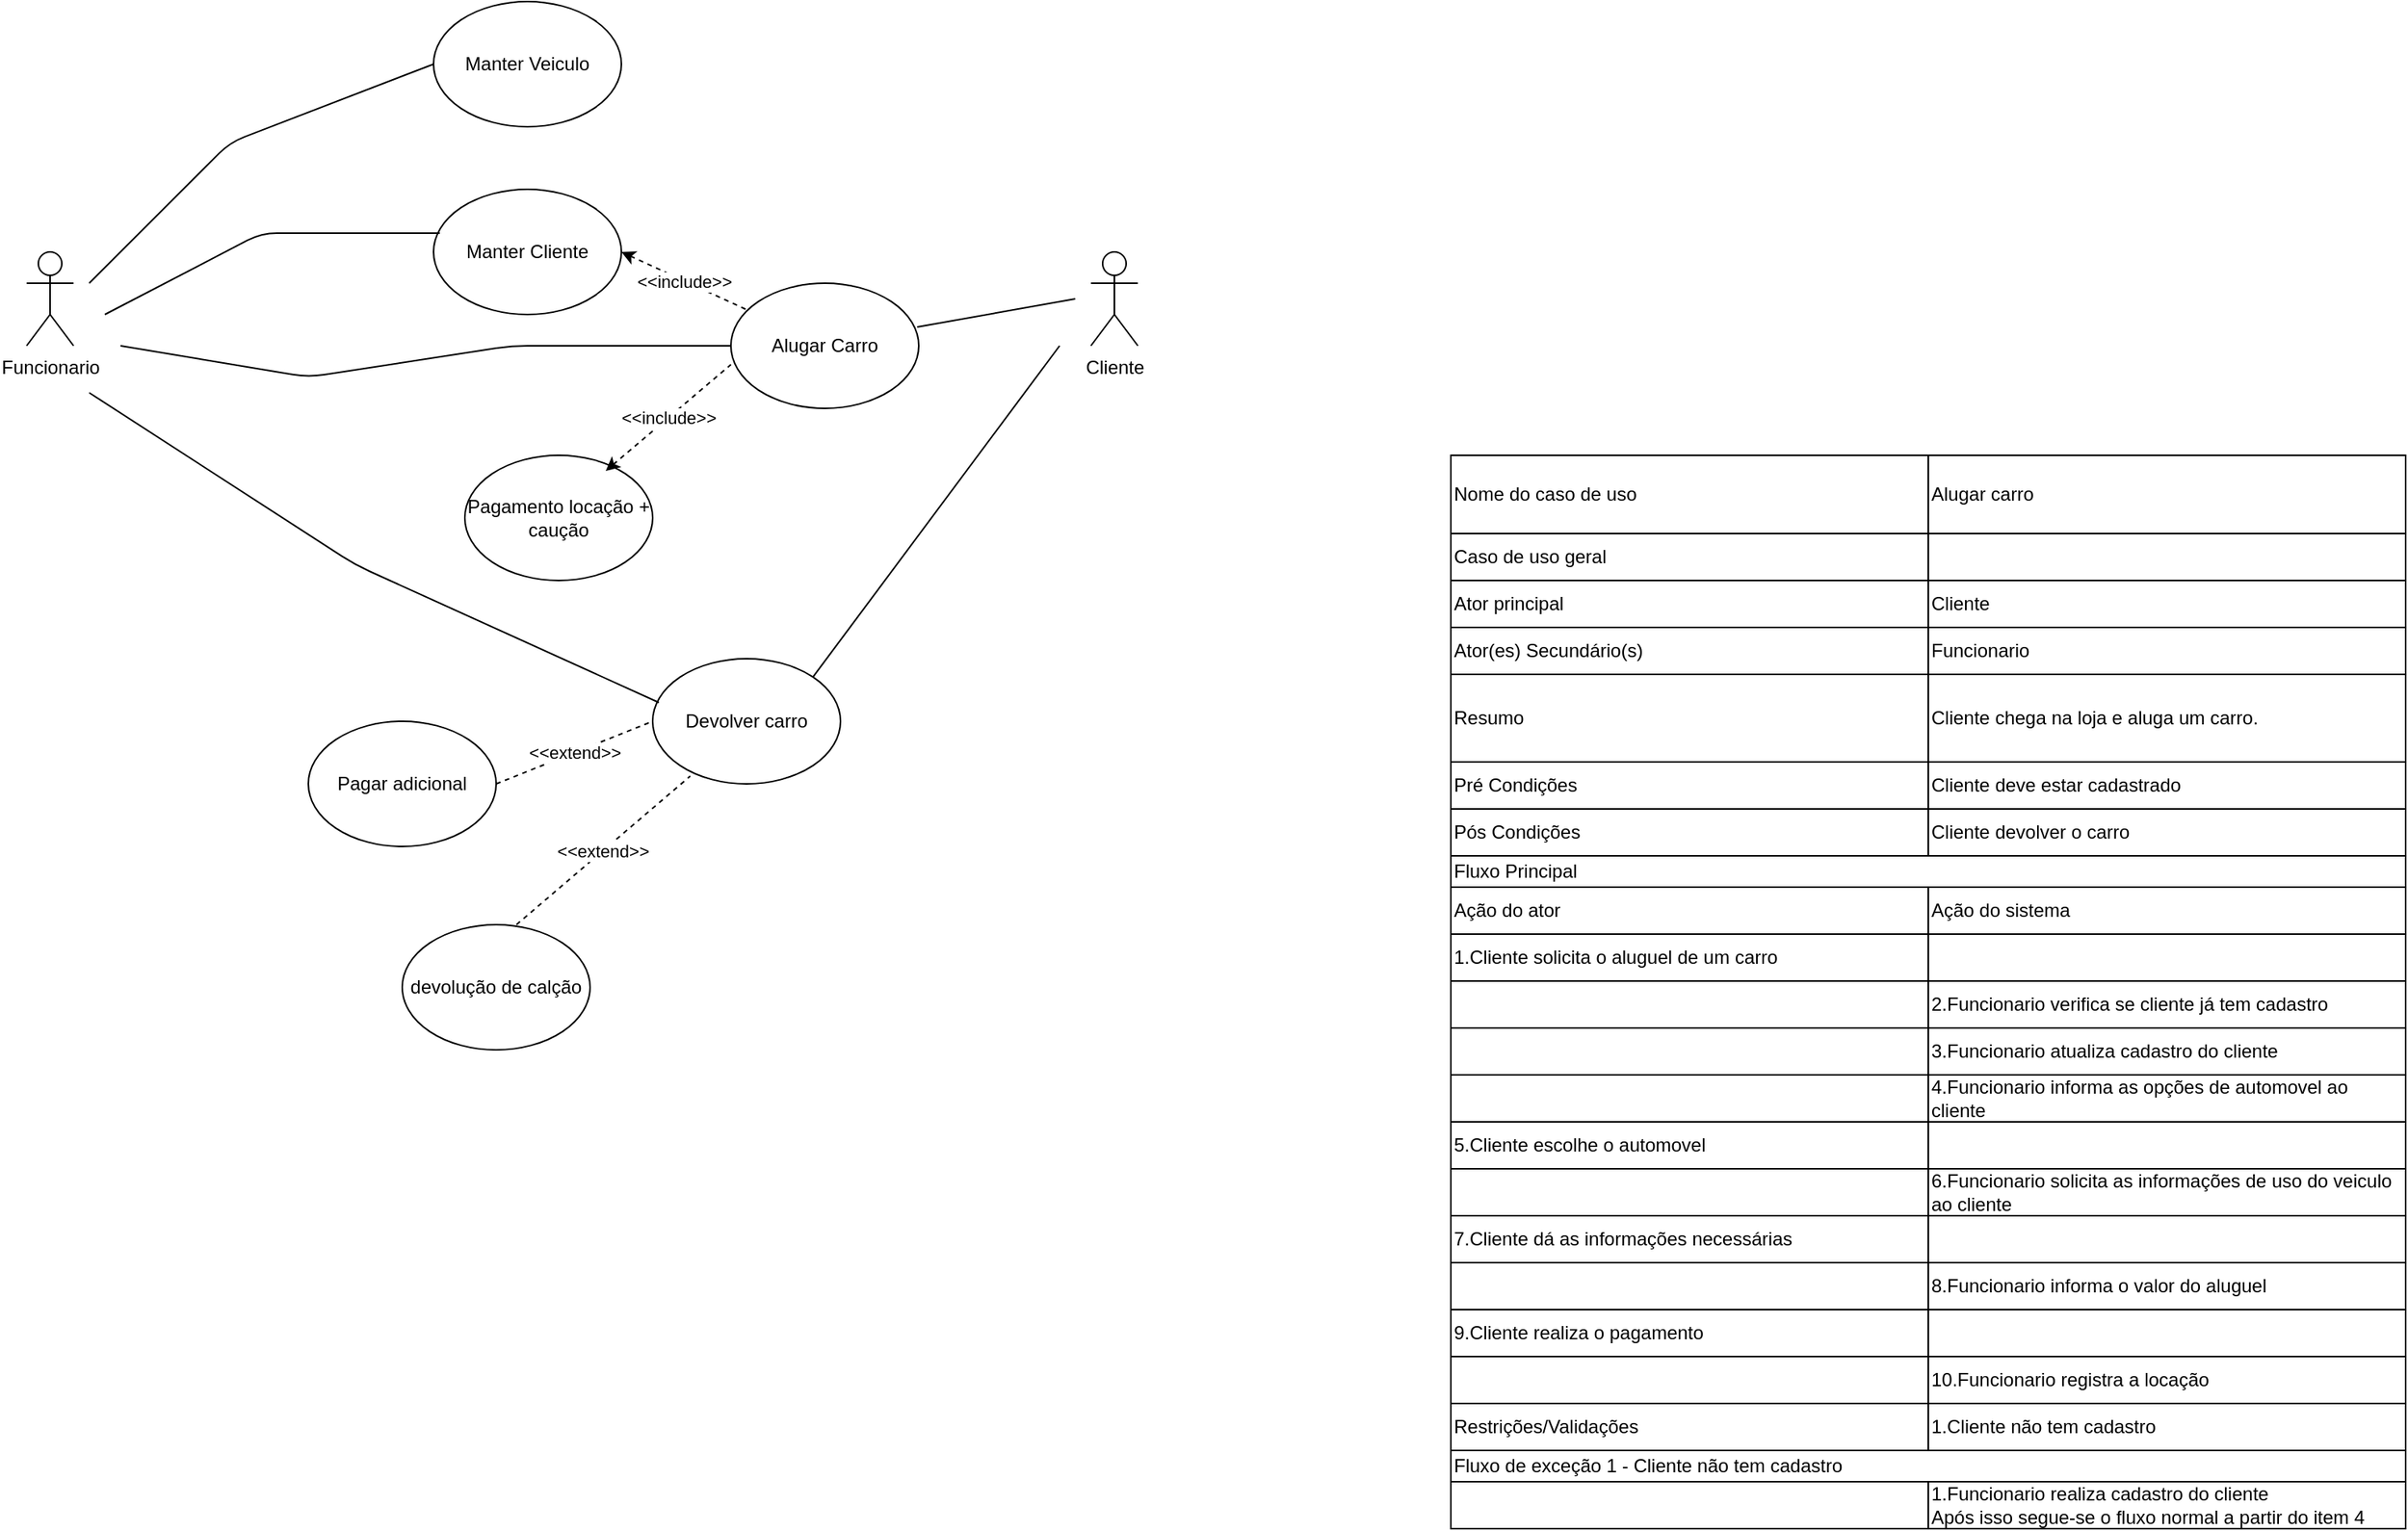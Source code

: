 <mxfile version="12.1.0" type="github" pages="1"><diagram id="2vVYBGFaRR4AMC-wi2-r" name="Page-1"><mxGraphModel dx="1365" dy="809" grid="1" gridSize="10" guides="1" tooltips="1" connect="1" arrows="1" fold="1" page="1" pageScale="1" pageWidth="850" pageHeight="1100" math="0" shadow="0"><root><mxCell id="0"/><mxCell id="1" parent="0"/><mxCell id="xtPcWyM9XOYGKVpQreF4-1" value="Funcionario" style="shape=umlActor;verticalLabelPosition=bottom;labelBackgroundColor=#ffffff;verticalAlign=top;html=1;outlineConnect=0;" vertex="1" parent="1"><mxGeometry x="60" y="240" width="30" height="60" as="geometry"/></mxCell><mxCell id="xtPcWyM9XOYGKVpQreF4-2" value="Manter Veiculo" style="ellipse;whiteSpace=wrap;html=1;" vertex="1" parent="1"><mxGeometry x="320" y="80" width="120" height="80" as="geometry"/></mxCell><mxCell id="xtPcWyM9XOYGKVpQreF4-3" value="" style="endArrow=none;html=1;entryX=0;entryY=0.5;entryDx=0;entryDy=0;" edge="1" parent="1" target="xtPcWyM9XOYGKVpQreF4-2"><mxGeometry width="50" height="50" relative="1" as="geometry"><mxPoint x="100" y="260" as="sourcePoint"/><mxPoint x="210" y="190" as="targetPoint"/><Array as="points"><mxPoint x="190" y="170"/></Array></mxGeometry></mxCell><mxCell id="xtPcWyM9XOYGKVpQreF4-4" value="Cliente" style="shape=umlActor;verticalLabelPosition=bottom;labelBackgroundColor=#ffffff;verticalAlign=top;html=1;outlineConnect=0;" vertex="1" parent="1"><mxGeometry x="740" y="240" width="30" height="60" as="geometry"/></mxCell><mxCell id="xtPcWyM9XOYGKVpQreF4-5" value="Manter Cliente" style="ellipse;whiteSpace=wrap;html=1;" vertex="1" parent="1"><mxGeometry x="320" y="200" width="120" height="80" as="geometry"/></mxCell><mxCell id="xtPcWyM9XOYGKVpQreF4-6" value="" style="endArrow=none;html=1;entryX=0.033;entryY=0.35;entryDx=0;entryDy=0;entryPerimeter=0;" edge="1" parent="1" target="xtPcWyM9XOYGKVpQreF4-5"><mxGeometry width="50" height="50" relative="1" as="geometry"><mxPoint x="110" y="280" as="sourcePoint"/><mxPoint x="240" y="290" as="targetPoint"/><Array as="points"><mxPoint x="210" y="228"/></Array></mxGeometry></mxCell><mxCell id="xtPcWyM9XOYGKVpQreF4-7" value="Alugar Carro" style="ellipse;whiteSpace=wrap;html=1;" vertex="1" parent="1"><mxGeometry x="510" y="260" width="120" height="80" as="geometry"/></mxCell><mxCell id="xtPcWyM9XOYGKVpQreF4-8" value="&amp;lt;&amp;lt;include&amp;gt;&amp;gt;" style="endArrow=none;dashed=1;html=1;exitX=1;exitY=0.5;exitDx=0;exitDy=0;endFill=0;startArrow=classic;startFill=1;" edge="1" parent="1" source="xtPcWyM9XOYGKVpQreF4-5" target="xtPcWyM9XOYGKVpQreF4-7"><mxGeometry width="50" height="50" relative="1" as="geometry"><mxPoint x="490" y="240" as="sourcePoint"/><mxPoint x="540" y="190" as="targetPoint"/></mxGeometry></mxCell><mxCell id="xtPcWyM9XOYGKVpQreF4-9" value="" style="endArrow=none;html=1;exitX=0.992;exitY=0.35;exitDx=0;exitDy=0;exitPerimeter=0;" edge="1" parent="1" source="xtPcWyM9XOYGKVpQreF4-7"><mxGeometry width="50" height="50" relative="1" as="geometry"><mxPoint x="660" y="320" as="sourcePoint"/><mxPoint x="730" y="270" as="targetPoint"/></mxGeometry></mxCell><mxCell id="xtPcWyM9XOYGKVpQreF4-10" value="Pagamento locação + caução" style="ellipse;whiteSpace=wrap;html=1;" vertex="1" parent="1"><mxGeometry x="340" y="370" width="120" height="80" as="geometry"/></mxCell><mxCell id="xtPcWyM9XOYGKVpQreF4-11" value="&amp;lt;&amp;lt;include&amp;gt;&amp;gt;" style="endArrow=none;dashed=1;html=1;entryX=0;entryY=0.65;entryDx=0;entryDy=0;entryPerimeter=0;startArrow=classic;startFill=1;" edge="1" parent="1" target="xtPcWyM9XOYGKVpQreF4-7"><mxGeometry width="50" height="50" relative="1" as="geometry"><mxPoint x="430" y="380" as="sourcePoint"/><mxPoint x="480" y="320" as="targetPoint"/></mxGeometry></mxCell><mxCell id="xtPcWyM9XOYGKVpQreF4-14" value="" style="endArrow=none;html=1;entryX=0;entryY=0.5;entryDx=0;entryDy=0;" edge="1" parent="1" target="xtPcWyM9XOYGKVpQreF4-7"><mxGeometry width="50" height="50" relative="1" as="geometry"><mxPoint x="120" y="300" as="sourcePoint"/><mxPoint x="220" y="330" as="targetPoint"/><Array as="points"><mxPoint x="240" y="320"/><mxPoint x="370" y="300"/></Array></mxGeometry></mxCell><mxCell id="xtPcWyM9XOYGKVpQreF4-15" value="Devolver carro" style="ellipse;whiteSpace=wrap;html=1;" vertex="1" parent="1"><mxGeometry x="460" y="500" width="120" height="80" as="geometry"/></mxCell><mxCell id="xtPcWyM9XOYGKVpQreF4-16" value="" style="endArrow=none;html=1;exitX=1;exitY=0;exitDx=0;exitDy=0;" edge="1" parent="1" source="xtPcWyM9XOYGKVpQreF4-15"><mxGeometry width="50" height="50" relative="1" as="geometry"><mxPoint x="640" y="410" as="sourcePoint"/><mxPoint x="720" y="300" as="targetPoint"/></mxGeometry></mxCell><mxCell id="xtPcWyM9XOYGKVpQreF4-17" value="Pagar adicional" style="ellipse;whiteSpace=wrap;html=1;" vertex="1" parent="1"><mxGeometry x="240" y="540" width="120" height="80" as="geometry"/></mxCell><mxCell id="xtPcWyM9XOYGKVpQreF4-18" value="&amp;lt;&amp;lt;extend&amp;gt;&amp;gt;" style="endArrow=none;dashed=1;html=1;entryX=0;entryY=0.5;entryDx=0;entryDy=0;exitX=1;exitY=0.5;exitDx=0;exitDy=0;" edge="1" parent="1" source="xtPcWyM9XOYGKVpQreF4-17" target="xtPcWyM9XOYGKVpQreF4-15"><mxGeometry width="50" height="50" relative="1" as="geometry"><mxPoint x="370" y="580" as="sourcePoint"/><mxPoint x="420" y="530" as="targetPoint"/></mxGeometry></mxCell><mxCell id="xtPcWyM9XOYGKVpQreF4-19" value="devolução de calção" style="ellipse;whiteSpace=wrap;html=1;" vertex="1" parent="1"><mxGeometry x="300" y="670" width="120" height="80" as="geometry"/></mxCell><mxCell id="xtPcWyM9XOYGKVpQreF4-20" value="&amp;lt;&amp;lt;extend&amp;gt;&amp;gt;" style="endArrow=none;dashed=1;html=1;exitX=0.608;exitY=0;exitDx=0;exitDy=0;exitPerimeter=0;entryX=0.2;entryY=0.938;entryDx=0;entryDy=0;entryPerimeter=0;" edge="1" parent="1" source="xtPcWyM9XOYGKVpQreF4-19" target="xtPcWyM9XOYGKVpQreF4-15"><mxGeometry width="50" height="50" relative="1" as="geometry"><mxPoint x="470" y="670" as="sourcePoint"/><mxPoint x="520" y="620" as="targetPoint"/></mxGeometry></mxCell><mxCell id="xtPcWyM9XOYGKVpQreF4-21" value="" style="endArrow=none;html=1;exitX=0.033;exitY=0.35;exitDx=0;exitDy=0;exitPerimeter=0;" edge="1" parent="1" source="xtPcWyM9XOYGKVpQreF4-15"><mxGeometry width="50" height="50" relative="1" as="geometry"><mxPoint x="80" y="400" as="sourcePoint"/><mxPoint x="100" y="330" as="targetPoint"/><Array as="points"><mxPoint x="270" y="440"/></Array></mxGeometry></mxCell><mxCell id="xtPcWyM9XOYGKVpQreF4-23" value="" style="group;align=left;" vertex="1" connectable="0" parent="1"><mxGeometry x="970" y="370" width="610" height="50" as="geometry"/></mxCell><mxCell id="xtPcWyM9XOYGKVpQreF4-24" value="Nome do caso de uso" style="rounded=0;whiteSpace=wrap;html=1;align=left;" vertex="1" parent="xtPcWyM9XOYGKVpQreF4-23"><mxGeometry width="305" height="50" as="geometry"/></mxCell><mxCell id="xtPcWyM9XOYGKVpQreF4-25" value="Alugar carro" style="rounded=0;whiteSpace=wrap;html=1;align=left;" vertex="1" parent="xtPcWyM9XOYGKVpQreF4-23"><mxGeometry x="305" width="305" height="50" as="geometry"/></mxCell><mxCell id="xtPcWyM9XOYGKVpQreF4-26" value="" style="group;align=left;" vertex="1" connectable="0" parent="1"><mxGeometry x="970" y="420" width="610" height="30" as="geometry"/></mxCell><mxCell id="xtPcWyM9XOYGKVpQreF4-27" value="Caso de uso geral" style="rounded=0;whiteSpace=wrap;html=1;align=left;" vertex="1" parent="xtPcWyM9XOYGKVpQreF4-26"><mxGeometry width="305" height="30" as="geometry"/></mxCell><mxCell id="xtPcWyM9XOYGKVpQreF4-28" value="" style="rounded=0;whiteSpace=wrap;html=1;align=left;" vertex="1" parent="xtPcWyM9XOYGKVpQreF4-26"><mxGeometry x="305" width="305" height="30" as="geometry"/></mxCell><mxCell id="xtPcWyM9XOYGKVpQreF4-29" value="" style="group;align=left;" vertex="1" connectable="0" parent="1"><mxGeometry x="970" y="450" width="610" height="30" as="geometry"/></mxCell><mxCell id="xtPcWyM9XOYGKVpQreF4-30" value="Ator principal" style="rounded=0;whiteSpace=wrap;html=1;align=left;" vertex="1" parent="xtPcWyM9XOYGKVpQreF4-29"><mxGeometry width="305" height="30" as="geometry"/></mxCell><mxCell id="xtPcWyM9XOYGKVpQreF4-31" value="Cliente" style="rounded=0;whiteSpace=wrap;html=1;align=left;" vertex="1" parent="xtPcWyM9XOYGKVpQreF4-29"><mxGeometry x="305" width="305" height="30" as="geometry"/></mxCell><mxCell id="xtPcWyM9XOYGKVpQreF4-32" value="" style="group;align=left;" vertex="1" connectable="0" parent="1"><mxGeometry x="970" y="480" width="610" height="30" as="geometry"/></mxCell><mxCell id="xtPcWyM9XOYGKVpQreF4-33" value="Ator(es) Secundário(s)" style="rounded=0;whiteSpace=wrap;html=1;align=left;" vertex="1" parent="xtPcWyM9XOYGKVpQreF4-32"><mxGeometry width="305" height="30" as="geometry"/></mxCell><mxCell id="xtPcWyM9XOYGKVpQreF4-34" value="Funcionario" style="rounded=0;whiteSpace=wrap;html=1;align=left;" vertex="1" parent="xtPcWyM9XOYGKVpQreF4-32"><mxGeometry x="305" width="305" height="30" as="geometry"/></mxCell><mxCell id="xtPcWyM9XOYGKVpQreF4-35" value="'C" style="group;align=left;" vertex="1" connectable="0" parent="1"><mxGeometry x="970" y="510" width="610" height="56" as="geometry"/></mxCell><mxCell id="xtPcWyM9XOYGKVpQreF4-36" value="Resumo" style="rounded=0;whiteSpace=wrap;html=1;align=left;" vertex="1" parent="xtPcWyM9XOYGKVpQreF4-35"><mxGeometry width="305" height="56" as="geometry"/></mxCell><mxCell id="xtPcWyM9XOYGKVpQreF4-37" value="Cliente chega na loja e aluga um carro." style="rounded=0;whiteSpace=wrap;html=1;align=left;" vertex="1" parent="xtPcWyM9XOYGKVpQreF4-35"><mxGeometry x="305" width="305" height="56" as="geometry"/></mxCell><mxCell id="xtPcWyM9XOYGKVpQreF4-38" value="" style="group;align=left;" vertex="1" connectable="0" parent="1"><mxGeometry x="970" y="566" width="610" height="30" as="geometry"/></mxCell><mxCell id="xtPcWyM9XOYGKVpQreF4-39" value="Pré Condições" style="rounded=0;whiteSpace=wrap;html=1;align=left;" vertex="1" parent="xtPcWyM9XOYGKVpQreF4-38"><mxGeometry width="305" height="30" as="geometry"/></mxCell><mxCell id="xtPcWyM9XOYGKVpQreF4-40" value="Cliente deve estar cadastrado" style="rounded=0;whiteSpace=wrap;html=1;align=left;" vertex="1" parent="xtPcWyM9XOYGKVpQreF4-38"><mxGeometry x="305" width="305" height="30" as="geometry"/></mxCell><mxCell id="xtPcWyM9XOYGKVpQreF4-41" value="" style="group;align=left;" vertex="1" connectable="0" parent="1"><mxGeometry x="970" y="596" width="610" height="30" as="geometry"/></mxCell><mxCell id="xtPcWyM9XOYGKVpQreF4-42" value="Pós Condições" style="rounded=0;whiteSpace=wrap;html=1;align=left;" vertex="1" parent="xtPcWyM9XOYGKVpQreF4-41"><mxGeometry width="305" height="30" as="geometry"/></mxCell><mxCell id="xtPcWyM9XOYGKVpQreF4-43" value="Cliente devolver o carro" style="rounded=0;whiteSpace=wrap;html=1;align=left;" vertex="1" parent="xtPcWyM9XOYGKVpQreF4-41"><mxGeometry x="305" width="305" height="30" as="geometry"/></mxCell><mxCell id="xtPcWyM9XOYGKVpQreF4-44" value="Fluxo Principal" style="rounded=0;whiteSpace=wrap;html=1;align=left;" vertex="1" parent="1"><mxGeometry x="970" y="626" width="610" height="20" as="geometry"/></mxCell><mxCell id="xtPcWyM9XOYGKVpQreF4-45" value="" style="group;align=left;" vertex="1" connectable="0" parent="1"><mxGeometry x="970" y="646" width="610" height="30" as="geometry"/></mxCell><mxCell id="xtPcWyM9XOYGKVpQreF4-46" value="Ação do ator" style="rounded=0;whiteSpace=wrap;html=1;align=left;" vertex="1" parent="xtPcWyM9XOYGKVpQreF4-45"><mxGeometry width="305" height="30" as="geometry"/></mxCell><mxCell id="xtPcWyM9XOYGKVpQreF4-47" value="Ação do sistema" style="rounded=0;whiteSpace=wrap;html=1;align=left;" vertex="1" parent="xtPcWyM9XOYGKVpQreF4-45"><mxGeometry x="305" width="305" height="30" as="geometry"/></mxCell><mxCell id="xtPcWyM9XOYGKVpQreF4-48" value="" style="group;align=left;" vertex="1" connectable="0" parent="1"><mxGeometry x="970" y="676" width="610" height="30" as="geometry"/></mxCell><mxCell id="xtPcWyM9XOYGKVpQreF4-49" value="1.Cliente solicita o aluguel de um carro" style="rounded=0;whiteSpace=wrap;html=1;align=left;" vertex="1" parent="xtPcWyM9XOYGKVpQreF4-48"><mxGeometry width="305" height="30" as="geometry"/></mxCell><mxCell id="xtPcWyM9XOYGKVpQreF4-50" value="" style="rounded=0;whiteSpace=wrap;html=1;align=left;" vertex="1" parent="xtPcWyM9XOYGKVpQreF4-48"><mxGeometry x="305" width="305" height="30" as="geometry"/></mxCell><mxCell id="xtPcWyM9XOYGKVpQreF4-51" value="" style="group;align=left;" vertex="1" connectable="0" parent="1"><mxGeometry x="970" y="706" width="610" height="30" as="geometry"/></mxCell><mxCell id="xtPcWyM9XOYGKVpQreF4-52" value="" style="rounded=0;whiteSpace=wrap;html=1;align=left;" vertex="1" parent="xtPcWyM9XOYGKVpQreF4-51"><mxGeometry width="305" height="30" as="geometry"/></mxCell><mxCell id="xtPcWyM9XOYGKVpQreF4-53" value="2.Funcionario verifica se cliente já tem cadastro" style="rounded=0;whiteSpace=wrap;html=1;align=left;" vertex="1" parent="xtPcWyM9XOYGKVpQreF4-51"><mxGeometry x="305" width="305" height="30" as="geometry"/></mxCell><mxCell id="xtPcWyM9XOYGKVpQreF4-54" value="" style="group;align=left;" vertex="1" connectable="0" parent="1"><mxGeometry x="970" y="736" width="610" height="30" as="geometry"/></mxCell><mxCell id="xtPcWyM9XOYGKVpQreF4-55" value="" style="rounded=0;whiteSpace=wrap;html=1;align=left;" vertex="1" parent="xtPcWyM9XOYGKVpQreF4-54"><mxGeometry width="305" height="30" as="geometry"/></mxCell><mxCell id="xtPcWyM9XOYGKVpQreF4-56" value="3.Funcionario atualiza cadastro do cliente" style="rounded=0;whiteSpace=wrap;html=1;align=left;" vertex="1" parent="xtPcWyM9XOYGKVpQreF4-54"><mxGeometry x="305" width="305" height="30" as="geometry"/></mxCell><mxCell id="xtPcWyM9XOYGKVpQreF4-57" value="" style="group;align=left;" vertex="1" connectable="0" parent="1"><mxGeometry x="970" y="766" width="610" height="30" as="geometry"/></mxCell><mxCell id="xtPcWyM9XOYGKVpQreF4-58" value="" style="rounded=0;whiteSpace=wrap;html=1;align=left;" vertex="1" parent="xtPcWyM9XOYGKVpQreF4-57"><mxGeometry width="305" height="30" as="geometry"/></mxCell><mxCell id="xtPcWyM9XOYGKVpQreF4-59" value="4.Funcionario informa as opções de automovel ao cliente" style="rounded=0;whiteSpace=wrap;html=1;align=left;" vertex="1" parent="xtPcWyM9XOYGKVpQreF4-57"><mxGeometry x="305" width="305" height="30" as="geometry"/></mxCell><mxCell id="xtPcWyM9XOYGKVpQreF4-60" value="" style="group;align=left;" vertex="1" connectable="0" parent="1"><mxGeometry x="970" y="976" width="610" height="30" as="geometry"/></mxCell><mxCell id="xtPcWyM9XOYGKVpQreF4-61" value="Restrições/Validações" style="rounded=0;whiteSpace=wrap;html=1;align=left;" vertex="1" parent="xtPcWyM9XOYGKVpQreF4-60"><mxGeometry width="305" height="30" as="geometry"/></mxCell><mxCell id="xtPcWyM9XOYGKVpQreF4-62" value="1.Cliente não tem cadastro" style="rounded=0;whiteSpace=wrap;html=1;align=left;" vertex="1" parent="xtPcWyM9XOYGKVpQreF4-60"><mxGeometry x="305" width="305" height="30" as="geometry"/></mxCell><mxCell id="xtPcWyM9XOYGKVpQreF4-63" value="Fluxo de exceção 1 - Cliente não tem cadastro" style="rounded=0;whiteSpace=wrap;html=1;align=left;" vertex="1" parent="1"><mxGeometry x="970" y="1006" width="610" height="20" as="geometry"/></mxCell><mxCell id="xtPcWyM9XOYGKVpQreF4-64" value="" style="group;align=left;" vertex="1" connectable="0" parent="1"><mxGeometry x="970" y="1026" width="610" height="30" as="geometry"/></mxCell><mxCell id="xtPcWyM9XOYGKVpQreF4-65" value="" style="rounded=0;whiteSpace=wrap;html=1;align=left;" vertex="1" parent="xtPcWyM9XOYGKVpQreF4-64"><mxGeometry width="305" height="30" as="geometry"/></mxCell><mxCell id="xtPcWyM9XOYGKVpQreF4-66" value="1.Funcionario realiza cadastro do cliente&lt;br&gt;Após isso segue-se o fluxo normal a partir do item 4" style="rounded=0;whiteSpace=wrap;html=1;align=left;" vertex="1" parent="xtPcWyM9XOYGKVpQreF4-64"><mxGeometry x="305" width="305" height="30" as="geometry"/></mxCell><mxCell id="xtPcWyM9XOYGKVpQreF4-67" value="" style="group;align=left;" vertex="1" connectable="0" parent="1"><mxGeometry x="970" y="796" width="610" height="30" as="geometry"/></mxCell><mxCell id="xtPcWyM9XOYGKVpQreF4-68" value="5.Cliente escolhe o automovel" style="rounded=0;whiteSpace=wrap;html=1;align=left;" vertex="1" parent="xtPcWyM9XOYGKVpQreF4-67"><mxGeometry width="305" height="30" as="geometry"/></mxCell><mxCell id="xtPcWyM9XOYGKVpQreF4-69" value="" style="rounded=0;whiteSpace=wrap;html=1;align=left;" vertex="1" parent="xtPcWyM9XOYGKVpQreF4-67"><mxGeometry x="305" width="305" height="30" as="geometry"/></mxCell><mxCell id="xtPcWyM9XOYGKVpQreF4-70" value="" style="group;align=left;" vertex="1" connectable="0" parent="1"><mxGeometry x="970" y="826" width="610" height="30" as="geometry"/></mxCell><mxCell id="xtPcWyM9XOYGKVpQreF4-71" value="" style="rounded=0;whiteSpace=wrap;html=1;align=left;" vertex="1" parent="xtPcWyM9XOYGKVpQreF4-70"><mxGeometry width="305" height="30" as="geometry"/></mxCell><mxCell id="xtPcWyM9XOYGKVpQreF4-72" value="6.Funcionario solicita as informações de uso do veiculo ao cliente" style="rounded=0;whiteSpace=wrap;html=1;align=left;" vertex="1" parent="xtPcWyM9XOYGKVpQreF4-70"><mxGeometry x="305" width="305" height="30" as="geometry"/></mxCell><mxCell id="xtPcWyM9XOYGKVpQreF4-73" value="" style="group;align=left;" vertex="1" connectable="0" parent="1"><mxGeometry x="970" y="856" width="610" height="30" as="geometry"/></mxCell><mxCell id="xtPcWyM9XOYGKVpQreF4-74" value="7.Cliente dá as informações necessárias" style="rounded=0;whiteSpace=wrap;html=1;align=left;" vertex="1" parent="xtPcWyM9XOYGKVpQreF4-73"><mxGeometry width="305" height="30" as="geometry"/></mxCell><mxCell id="xtPcWyM9XOYGKVpQreF4-75" value="" style="rounded=0;whiteSpace=wrap;html=1;align=left;" vertex="1" parent="xtPcWyM9XOYGKVpQreF4-73"><mxGeometry x="305" width="305" height="30" as="geometry"/></mxCell><mxCell id="xtPcWyM9XOYGKVpQreF4-76" value="" style="group;align=left;" vertex="1" connectable="0" parent="1"><mxGeometry x="970" y="886" width="610" height="30" as="geometry"/></mxCell><mxCell id="xtPcWyM9XOYGKVpQreF4-77" value="" style="rounded=0;whiteSpace=wrap;html=1;align=left;" vertex="1" parent="xtPcWyM9XOYGKVpQreF4-76"><mxGeometry width="305" height="30" as="geometry"/></mxCell><mxCell id="xtPcWyM9XOYGKVpQreF4-78" value="8.Funcionario informa o valor do aluguel" style="rounded=0;whiteSpace=wrap;html=1;align=left;" vertex="1" parent="xtPcWyM9XOYGKVpQreF4-76"><mxGeometry x="305" width="305" height="30" as="geometry"/></mxCell><mxCell id="xtPcWyM9XOYGKVpQreF4-79" value="" style="group;align=left;" vertex="1" connectable="0" parent="1"><mxGeometry x="970" y="916" width="610" height="30" as="geometry"/></mxCell><mxCell id="xtPcWyM9XOYGKVpQreF4-80" value="9.Cliente realiza o pagamento" style="rounded=0;whiteSpace=wrap;html=1;align=left;" vertex="1" parent="xtPcWyM9XOYGKVpQreF4-79"><mxGeometry width="305" height="30" as="geometry"/></mxCell><mxCell id="xtPcWyM9XOYGKVpQreF4-81" value="" style="rounded=0;whiteSpace=wrap;html=1;align=left;" vertex="1" parent="xtPcWyM9XOYGKVpQreF4-79"><mxGeometry x="305" width="305" height="30" as="geometry"/></mxCell><mxCell id="xtPcWyM9XOYGKVpQreF4-82" value="" style="group;align=left;" vertex="1" connectable="0" parent="1"><mxGeometry x="970" y="946" width="610" height="30" as="geometry"/></mxCell><mxCell id="xtPcWyM9XOYGKVpQreF4-83" value="" style="rounded=0;whiteSpace=wrap;html=1;align=left;" vertex="1" parent="xtPcWyM9XOYGKVpQreF4-82"><mxGeometry width="305" height="30" as="geometry"/></mxCell><mxCell id="xtPcWyM9XOYGKVpQreF4-84" value="10.Funcionario registra a locação" style="rounded=0;whiteSpace=wrap;html=1;align=left;" vertex="1" parent="xtPcWyM9XOYGKVpQreF4-82"><mxGeometry x="305" width="305" height="30" as="geometry"/></mxCell></root></mxGraphModel></diagram></mxfile>